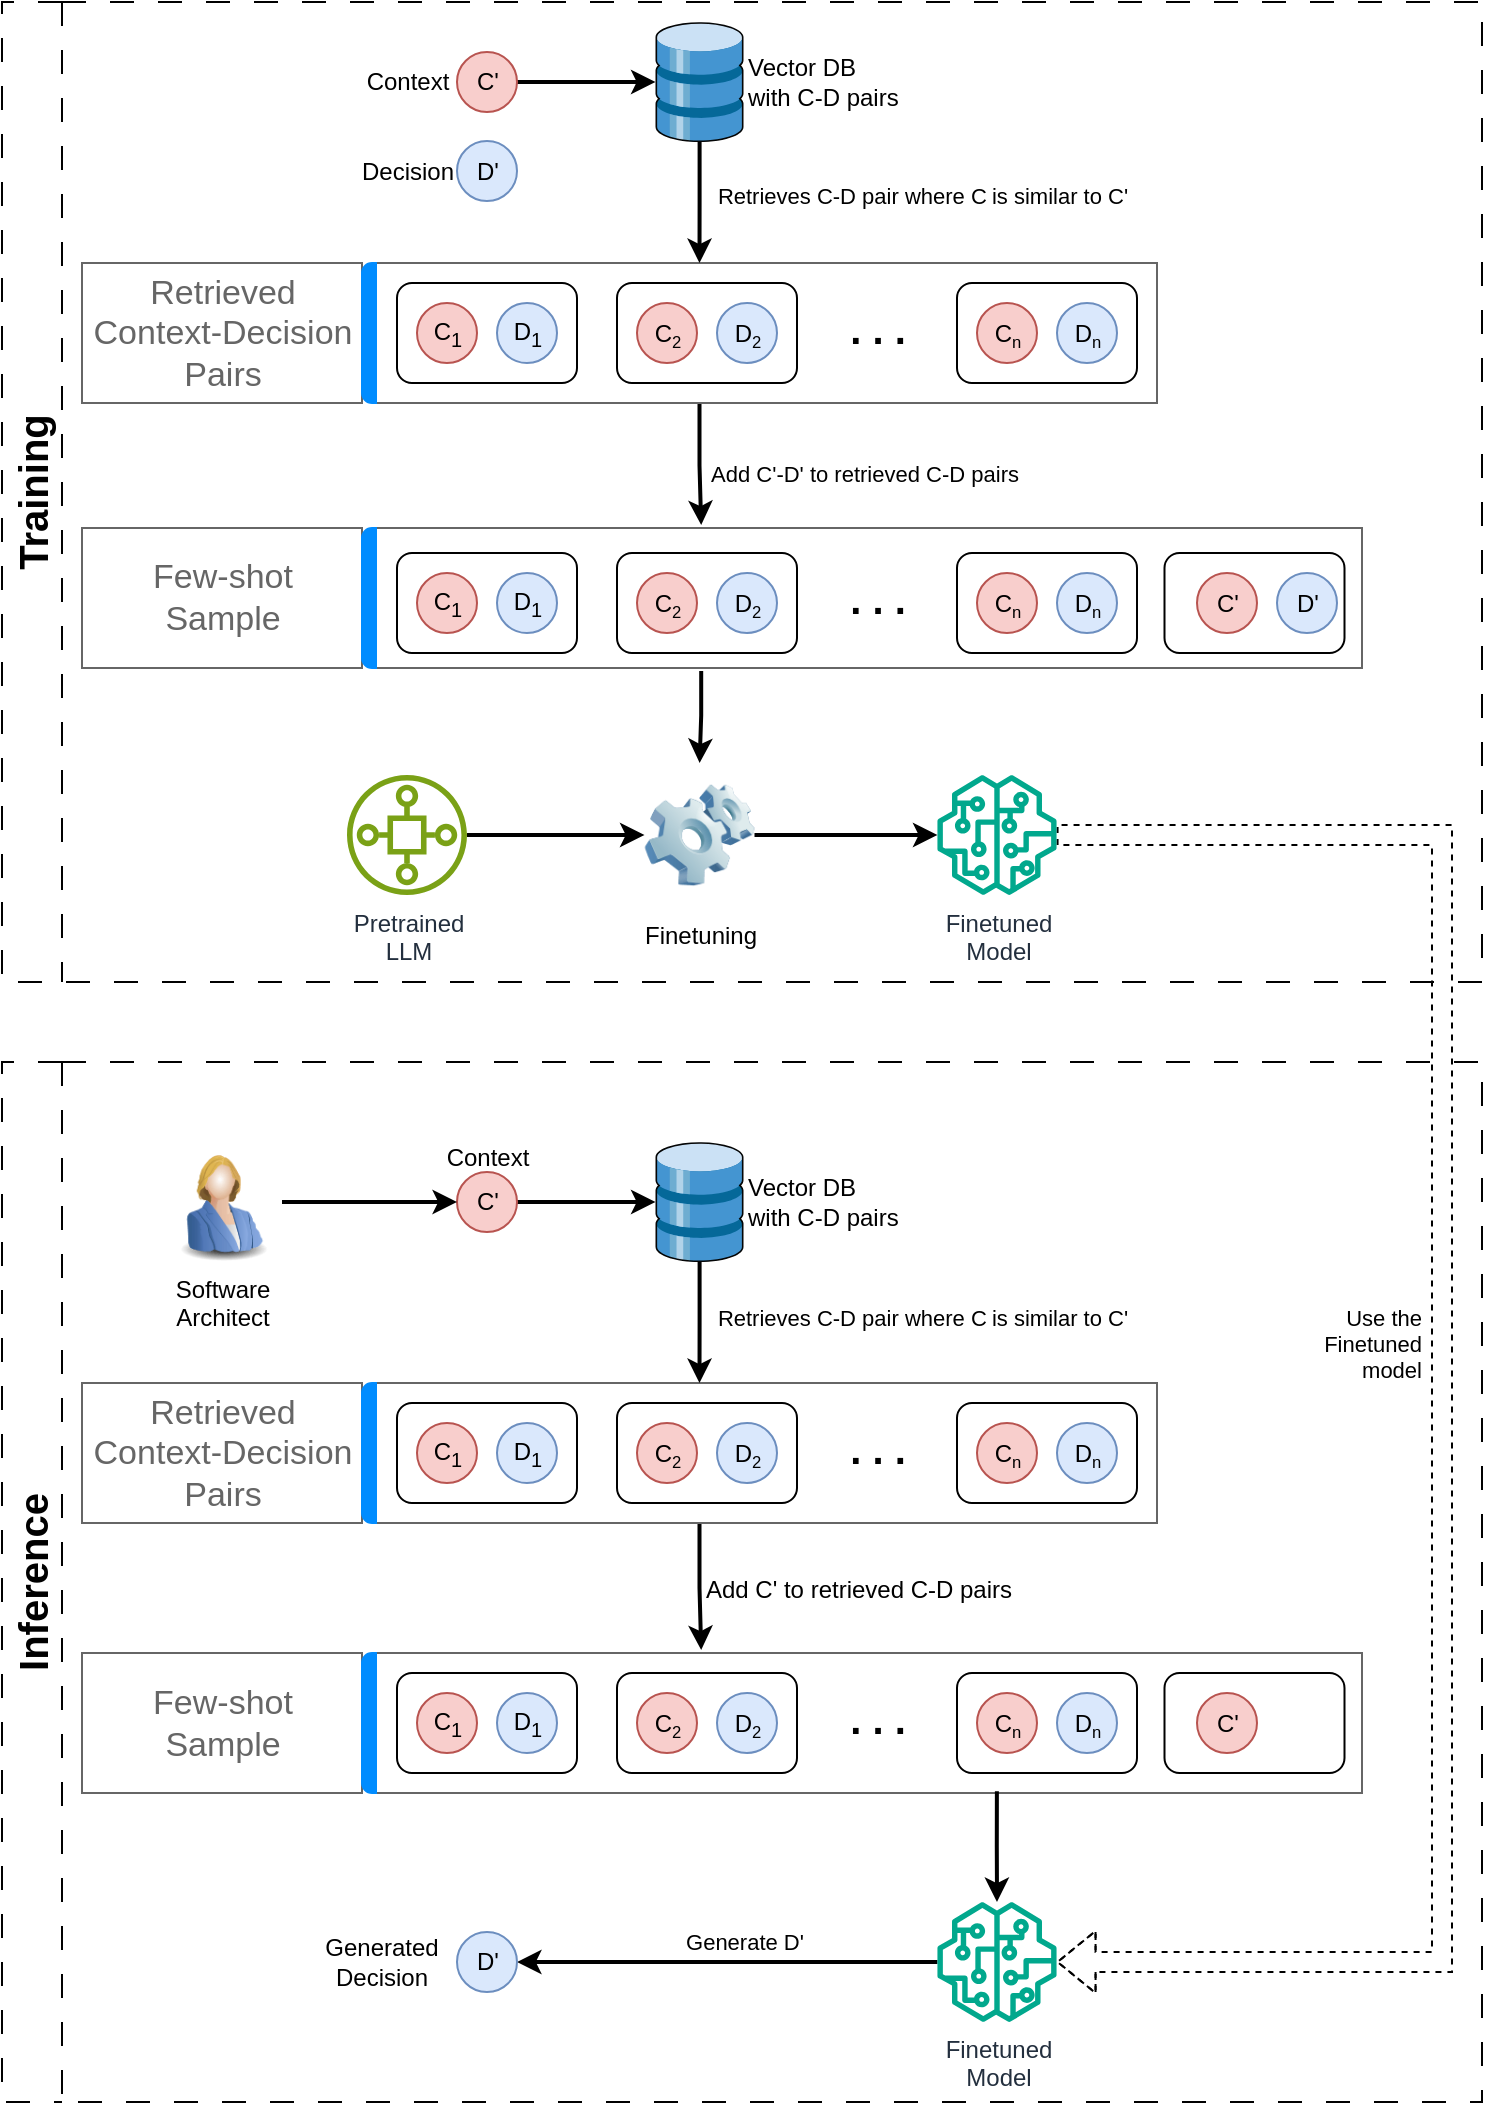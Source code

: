 <mxfile version="24.7.7">
  <diagram name="Page-1" id="MNlM8gOKwM-hDdeUlh_W">
    <mxGraphModel dx="2106" dy="725" grid="1" gridSize="10" guides="1" tooltips="1" connect="1" arrows="1" fold="1" page="1" pageScale="1" pageWidth="850" pageHeight="1100" math="0" shadow="0">
      <root>
        <mxCell id="0" />
        <mxCell id="1" parent="0" />
        <mxCell id="CmMq9HIF_aWhzkodC0nT-4" value="C&lt;sub&gt;1&lt;/sub&gt;" style="ellipse;whiteSpace=wrap;html=1;aspect=fixed;fillColor=#f8cecc;strokeColor=#b85450;" vertex="1" parent="1">
          <mxGeometry x="97.5" y="160.5" width="30" height="30" as="geometry" />
        </mxCell>
        <mxCell id="CmMq9HIF_aWhzkodC0nT-5" value="D&lt;sub&gt;1&lt;/sub&gt;" style="ellipse;whiteSpace=wrap;html=1;aspect=fixed;fillColor=#dae8fc;strokeColor=#6c8ebf;" vertex="1" parent="1">
          <mxGeometry x="137.5" y="160.5" width="30" height="30" as="geometry" />
        </mxCell>
        <mxCell id="CmMq9HIF_aWhzkodC0nT-6" value="" style="rounded=1;whiteSpace=wrap;html=1;fillColor=none;" vertex="1" parent="1">
          <mxGeometry x="87.5" y="150.5" width="90" height="50" as="geometry" />
        </mxCell>
        <mxCell id="CmMq9HIF_aWhzkodC0nT-8" value="C&lt;span style=&quot;font-size: 10px;&quot;&gt;&lt;sub&gt;2&lt;/sub&gt;&lt;/span&gt;" style="ellipse;whiteSpace=wrap;html=1;aspect=fixed;fillColor=#f8cecc;strokeColor=#b85450;" vertex="1" parent="1">
          <mxGeometry x="207.5" y="160.5" width="30" height="30" as="geometry" />
        </mxCell>
        <mxCell id="CmMq9HIF_aWhzkodC0nT-9" value="D&lt;span style=&quot;font-size: 10px;&quot;&gt;&lt;sub&gt;2&lt;/sub&gt;&lt;/span&gt;" style="ellipse;whiteSpace=wrap;html=1;aspect=fixed;fillColor=#dae8fc;strokeColor=#6c8ebf;" vertex="1" parent="1">
          <mxGeometry x="247.5" y="160.5" width="30" height="30" as="geometry" />
        </mxCell>
        <mxCell id="CmMq9HIF_aWhzkodC0nT-10" value="" style="rounded=1;whiteSpace=wrap;html=1;fillColor=none;" vertex="1" parent="1">
          <mxGeometry x="197.5" y="150.5" width="90" height="50" as="geometry" />
        </mxCell>
        <mxCell id="CmMq9HIF_aWhzkodC0nT-11" value="C&lt;span style=&quot;font-size: 10px;&quot;&gt;&lt;sub&gt;n&lt;/sub&gt;&lt;/span&gt;" style="ellipse;whiteSpace=wrap;html=1;aspect=fixed;fillColor=#f8cecc;strokeColor=#b85450;" vertex="1" parent="1">
          <mxGeometry x="377.5" y="160.5" width="30" height="30" as="geometry" />
        </mxCell>
        <mxCell id="CmMq9HIF_aWhzkodC0nT-12" value="D&lt;span style=&quot;font-size: 10px;&quot;&gt;&lt;sub&gt;n&lt;/sub&gt;&lt;/span&gt;" style="ellipse;whiteSpace=wrap;html=1;aspect=fixed;fillColor=#dae8fc;strokeColor=#6c8ebf;" vertex="1" parent="1">
          <mxGeometry x="417.5" y="160.5" width="30" height="30" as="geometry" />
        </mxCell>
        <mxCell id="CmMq9HIF_aWhzkodC0nT-13" value="" style="rounded=1;whiteSpace=wrap;html=1;fillColor=none;" vertex="1" parent="1">
          <mxGeometry x="367.5" y="150.5" width="90" height="50" as="geometry" />
        </mxCell>
        <mxCell id="CmMq9HIF_aWhzkodC0nT-14" value="&lt;font size=&quot;1&quot; style=&quot;&quot;&gt;&lt;b style=&quot;font-size: 20px;&quot;&gt;. . .&lt;/b&gt;&lt;/font&gt;" style="rounded=1;whiteSpace=wrap;html=1;fillColor=none;opacity=0;" vertex="1" parent="1">
          <mxGeometry x="297.5" y="150.5" width="60" height="45" as="geometry" />
        </mxCell>
        <mxCell id="CmMq9HIF_aWhzkodC0nT-70" value="" style="edgeStyle=orthogonalEdgeStyle;rounded=0;orthogonalLoop=1;jettySize=auto;html=1;entryX=0.41;entryY=-0.021;entryDx=0;entryDy=0;entryPerimeter=0;strokeWidth=2;" edge="1" parent="1" source="CmMq9HIF_aWhzkodC0nT-17" target="CmMq9HIF_aWhzkodC0nT-45">
          <mxGeometry relative="1" as="geometry" />
        </mxCell>
        <mxCell id="CmMq9HIF_aWhzkodC0nT-207" value="Add C&#39;-D&#39; to retrieved C-D pairs" style="edgeLabel;html=1;align=center;verticalAlign=middle;resizable=0;points=[];" vertex="1" connectable="0" parent="CmMq9HIF_aWhzkodC0nT-70">
          <mxGeometry x="0.162" relative="1" as="geometry">
            <mxPoint x="81" as="offset" />
          </mxGeometry>
        </mxCell>
        <mxCell id="CmMq9HIF_aWhzkodC0nT-17" value="" style="strokeWidth=1;shadow=0;dashed=0;align=center;html=1;shape=mxgraph.mockup.containers.marginRect2;rectMarginLeft=67;strokeColor=#666666;gradientColor=none;whiteSpace=wrap;fillColor=none;" vertex="1" parent="1">
          <mxGeometry x="10" y="140.5" width="457.5" height="70" as="geometry" />
        </mxCell>
        <mxCell id="CmMq9HIF_aWhzkodC0nT-18" value="Retrieved&lt;div&gt;Context-Decision&lt;/div&gt;&lt;div&gt;Pairs&lt;/div&gt;" style="strokeColor=inherit;fillColor=inherit;gradientColor=inherit;strokeWidth=1;shadow=0;dashed=0;align=center;html=1;shape=mxgraph.mockup.containers.rrect;rSize=0;fontSize=17;fontColor=#666666;" vertex="1" parent="CmMq9HIF_aWhzkodC0nT-17">
          <mxGeometry width="140" height="70" relative="1" as="geometry">
            <mxPoint x="-80" as="offset" />
          </mxGeometry>
        </mxCell>
        <mxCell id="CmMq9HIF_aWhzkodC0nT-21" value="" style="strokeWidth=1;shadow=0;dashed=0;align=center;html=1;shape=mxgraph.mockup.containers.leftButton;rSize=5;strokeColor=#008cff;fillColor=#008cff;resizeHeight=1;movable=0;deletable=0;" vertex="1" parent="CmMq9HIF_aWhzkodC0nT-17">
          <mxGeometry width="7" height="70" relative="1" as="geometry">
            <mxPoint x="60" as="offset" />
          </mxGeometry>
        </mxCell>
        <mxCell id="CmMq9HIF_aWhzkodC0nT-35" value="C&lt;sub&gt;1&lt;/sub&gt;" style="ellipse;whiteSpace=wrap;html=1;aspect=fixed;fillColor=#f8cecc;strokeColor=#b85450;" vertex="1" parent="1">
          <mxGeometry x="97.5" y="295.5" width="30" height="30" as="geometry" />
        </mxCell>
        <mxCell id="CmMq9HIF_aWhzkodC0nT-36" value="D&lt;sub&gt;1&lt;/sub&gt;" style="ellipse;whiteSpace=wrap;html=1;aspect=fixed;fillColor=#dae8fc;strokeColor=#6c8ebf;" vertex="1" parent="1">
          <mxGeometry x="137.5" y="295.5" width="30" height="30" as="geometry" />
        </mxCell>
        <mxCell id="CmMq9HIF_aWhzkodC0nT-37" value="" style="rounded=1;whiteSpace=wrap;html=1;fillColor=none;" vertex="1" parent="1">
          <mxGeometry x="87.5" y="285.5" width="90" height="50" as="geometry" />
        </mxCell>
        <mxCell id="CmMq9HIF_aWhzkodC0nT-38" value="C&lt;span style=&quot;font-size: 10px;&quot;&gt;&lt;sub&gt;2&lt;/sub&gt;&lt;/span&gt;" style="ellipse;whiteSpace=wrap;html=1;aspect=fixed;fillColor=#f8cecc;strokeColor=#b85450;" vertex="1" parent="1">
          <mxGeometry x="207.5" y="295.5" width="30" height="30" as="geometry" />
        </mxCell>
        <mxCell id="CmMq9HIF_aWhzkodC0nT-39" value="D&lt;span style=&quot;font-size: 10px;&quot;&gt;&lt;sub&gt;2&lt;/sub&gt;&lt;/span&gt;" style="ellipse;whiteSpace=wrap;html=1;aspect=fixed;fillColor=#dae8fc;strokeColor=#6c8ebf;" vertex="1" parent="1">
          <mxGeometry x="247.5" y="295.5" width="30" height="30" as="geometry" />
        </mxCell>
        <mxCell id="CmMq9HIF_aWhzkodC0nT-40" value="" style="rounded=1;whiteSpace=wrap;html=1;fillColor=none;" vertex="1" parent="1">
          <mxGeometry x="197.5" y="285.5" width="90" height="50" as="geometry" />
        </mxCell>
        <mxCell id="CmMq9HIF_aWhzkodC0nT-41" value="C&lt;span style=&quot;font-size: 10px;&quot;&gt;&lt;sub&gt;n&lt;/sub&gt;&lt;/span&gt;" style="ellipse;whiteSpace=wrap;html=1;aspect=fixed;fillColor=#f8cecc;strokeColor=#b85450;" vertex="1" parent="1">
          <mxGeometry x="377.5" y="295.5" width="30" height="30" as="geometry" />
        </mxCell>
        <mxCell id="CmMq9HIF_aWhzkodC0nT-42" value="D&lt;span style=&quot;font-size: 10px;&quot;&gt;&lt;sub&gt;n&lt;/sub&gt;&lt;/span&gt;" style="ellipse;whiteSpace=wrap;html=1;aspect=fixed;fillColor=#dae8fc;strokeColor=#6c8ebf;" vertex="1" parent="1">
          <mxGeometry x="417.5" y="295.5" width="30" height="30" as="geometry" />
        </mxCell>
        <mxCell id="CmMq9HIF_aWhzkodC0nT-43" value="" style="rounded=1;whiteSpace=wrap;html=1;fillColor=none;" vertex="1" parent="1">
          <mxGeometry x="367.5" y="285.5" width="90" height="50" as="geometry" />
        </mxCell>
        <mxCell id="CmMq9HIF_aWhzkodC0nT-44" value="&lt;font size=&quot;1&quot; style=&quot;&quot;&gt;&lt;b style=&quot;font-size: 20px;&quot;&gt;. . .&lt;/b&gt;&lt;/font&gt;" style="rounded=1;whiteSpace=wrap;html=1;fillColor=none;opacity=0;" vertex="1" parent="1">
          <mxGeometry x="297.5" y="285.5" width="60" height="45" as="geometry" />
        </mxCell>
        <mxCell id="CmMq9HIF_aWhzkodC0nT-72" value="" style="edgeStyle=orthogonalEdgeStyle;rounded=0;orthogonalLoop=1;jettySize=auto;html=1;exitX=0.41;exitY=1.021;exitDx=0;exitDy=0;exitPerimeter=0;strokeWidth=2;" edge="1" parent="1" source="CmMq9HIF_aWhzkodC0nT-45" target="CmMq9HIF_aWhzkodC0nT-67">
          <mxGeometry relative="1" as="geometry" />
        </mxCell>
        <mxCell id="CmMq9HIF_aWhzkodC0nT-45" value="" style="strokeWidth=1;shadow=0;dashed=0;align=center;html=1;shape=mxgraph.mockup.containers.marginRect2;rectMarginLeft=67;strokeColor=#666666;gradientColor=none;whiteSpace=wrap;fillColor=none;" vertex="1" parent="1">
          <mxGeometry x="10" y="273" width="560" height="70" as="geometry" />
        </mxCell>
        <mxCell id="CmMq9HIF_aWhzkodC0nT-46" value="Few-shot&lt;div&gt;Sample&lt;/div&gt;" style="strokeColor=inherit;fillColor=inherit;gradientColor=inherit;strokeWidth=1;shadow=0;dashed=0;align=center;html=1;shape=mxgraph.mockup.containers.rrect;rSize=0;fontSize=17;fontColor=#666666;" vertex="1" parent="CmMq9HIF_aWhzkodC0nT-45">
          <mxGeometry width="140" height="70" relative="1" as="geometry">
            <mxPoint x="-80" as="offset" />
          </mxGeometry>
        </mxCell>
        <mxCell id="CmMq9HIF_aWhzkodC0nT-47" value="" style="strokeWidth=1;shadow=0;dashed=0;align=center;html=1;shape=mxgraph.mockup.containers.leftButton;rSize=5;strokeColor=#008cff;fillColor=#008cff;resizeHeight=1;movable=0;deletable=0;" vertex="1" parent="CmMq9HIF_aWhzkodC0nT-45">
          <mxGeometry width="7" height="70" relative="1" as="geometry">
            <mxPoint x="60" as="offset" />
          </mxGeometry>
        </mxCell>
        <mxCell id="CmMq9HIF_aWhzkodC0nT-48" value="C&#39;" style="ellipse;whiteSpace=wrap;html=1;aspect=fixed;fillColor=#f8cecc;strokeColor=#b85450;" vertex="1" parent="1">
          <mxGeometry x="487.5" y="295.5" width="30" height="30" as="geometry" />
        </mxCell>
        <mxCell id="CmMq9HIF_aWhzkodC0nT-49" value="D&#39;" style="ellipse;whiteSpace=wrap;html=1;aspect=fixed;fillColor=#dae8fc;strokeColor=#6c8ebf;" vertex="1" parent="1">
          <mxGeometry x="527.5" y="295.5" width="30" height="30" as="geometry" />
        </mxCell>
        <mxCell id="CmMq9HIF_aWhzkodC0nT-68" value="" style="edgeStyle=orthogonalEdgeStyle;rounded=0;orthogonalLoop=1;jettySize=auto;html=1;curved=0;strokeWidth=2;" edge="1" parent="1" source="CmMq9HIF_aWhzkodC0nT-51" target="CmMq9HIF_aWhzkodC0nT-61">
          <mxGeometry relative="1" as="geometry" />
        </mxCell>
        <mxCell id="CmMq9HIF_aWhzkodC0nT-51" value="C&#39;" style="ellipse;whiteSpace=wrap;html=1;aspect=fixed;fillColor=#f8cecc;strokeColor=#b85450;" vertex="1" parent="1">
          <mxGeometry x="117.5" y="35" width="30" height="30" as="geometry" />
        </mxCell>
        <mxCell id="CmMq9HIF_aWhzkodC0nT-52" value="D&#39;" style="ellipse;whiteSpace=wrap;html=1;aspect=fixed;fillColor=#dae8fc;strokeColor=#6c8ebf;" vertex="1" parent="1">
          <mxGeometry x="117.5" y="79.5" width="30" height="30" as="geometry" />
        </mxCell>
        <mxCell id="CmMq9HIF_aWhzkodC0nT-57" value="Context" style="text;strokeColor=none;align=center;fillColor=none;html=1;verticalAlign=middle;whiteSpace=wrap;rounded=0;" vertex="1" parent="1">
          <mxGeometry x="67.5" y="42.25" width="50" height="15.5" as="geometry" />
        </mxCell>
        <mxCell id="CmMq9HIF_aWhzkodC0nT-58" value="Decision" style="text;strokeColor=none;align=center;fillColor=none;html=1;verticalAlign=middle;whiteSpace=wrap;rounded=0;" vertex="1" parent="1">
          <mxGeometry x="62.5" y="84.5" width="60" height="20" as="geometry" />
        </mxCell>
        <mxCell id="CmMq9HIF_aWhzkodC0nT-69" value="" style="edgeStyle=orthogonalEdgeStyle;rounded=0;orthogonalLoop=1;jettySize=auto;html=1;labelPosition=center;verticalLabelPosition=top;align=center;verticalAlign=bottom;strokeWidth=2;" edge="1" parent="1" source="CmMq9HIF_aWhzkodC0nT-61" target="CmMq9HIF_aWhzkodC0nT-17">
          <mxGeometry relative="1" as="geometry" />
        </mxCell>
        <mxCell id="CmMq9HIF_aWhzkodC0nT-205" value="Retrieves C-D&amp;nbsp;pair where C&lt;sub&gt;&amp;nbsp;&lt;/sub&gt;is similar to C&#39;" style="edgeLabel;html=1;align=center;verticalAlign=middle;resizable=0;points=[];" vertex="1" connectable="0" parent="CmMq9HIF_aWhzkodC0nT-69">
          <mxGeometry x="-0.044" relative="1" as="geometry">
            <mxPoint x="111" as="offset" />
          </mxGeometry>
        </mxCell>
        <mxCell id="CmMq9HIF_aWhzkodC0nT-61" value="Vector DB&lt;br&gt;with C-D pairs" style="shadow=0;dashed=0;html=1;labelPosition=right;verticalLabelPosition=middle;verticalAlign=middle;align=left;outlineConnect=0;shape=mxgraph.veeam.3d.datastore;" vertex="1" parent="1">
          <mxGeometry x="216.75" y="20" width="44" height="60" as="geometry" />
        </mxCell>
        <mxCell id="CmMq9HIF_aWhzkodC0nT-71" value="" style="edgeStyle=orthogonalEdgeStyle;rounded=0;orthogonalLoop=1;jettySize=auto;html=1;strokeWidth=2;" edge="1" parent="1" source="CmMq9HIF_aWhzkodC0nT-65" target="CmMq9HIF_aWhzkodC0nT-67">
          <mxGeometry relative="1" as="geometry" />
        </mxCell>
        <mxCell id="CmMq9HIF_aWhzkodC0nT-65" value="Pretrained&lt;div&gt;LLM&lt;/div&gt;" style="sketch=0;outlineConnect=0;fontColor=#232F3E;gradientColor=none;fillColor=#7AA116;strokeColor=none;dashed=0;verticalLabelPosition=bottom;verticalAlign=top;align=center;html=1;fontSize=12;fontStyle=0;aspect=fixed;pointerEvents=1;shape=mxgraph.aws4.iot_sitewise_asset_model;" vertex="1" parent="1">
          <mxGeometry x="62.5" y="396.5" width="60" height="60" as="geometry" />
        </mxCell>
        <mxCell id="CmMq9HIF_aWhzkodC0nT-202" style="edgeStyle=orthogonalEdgeStyle;rounded=0;orthogonalLoop=1;jettySize=auto;html=1;horizontal=1;verticalAlign=middle;dashed=1;curved=1;shape=flexArrow;" edge="1" parent="1" source="CmMq9HIF_aWhzkodC0nT-66" target="CmMq9HIF_aWhzkodC0nT-184">
          <mxGeometry relative="1" as="geometry">
            <Array as="points">
              <mxPoint x="610" y="426.5" />
              <mxPoint x="610" y="990" />
            </Array>
          </mxGeometry>
        </mxCell>
        <mxCell id="CmMq9HIF_aWhzkodC0nT-212" value="Use the&lt;div&gt;Finetuned&lt;/div&gt;&lt;div&gt;model&lt;/div&gt;" style="edgeLabel;html=1;align=right;verticalAlign=middle;resizable=0;points=[];" vertex="1" connectable="0" parent="CmMq9HIF_aWhzkodC0nT-202">
          <mxGeometry x="-0.034" y="1" relative="1" as="geometry">
            <mxPoint x="-11" y="-12" as="offset" />
          </mxGeometry>
        </mxCell>
        <mxCell id="CmMq9HIF_aWhzkodC0nT-66" value="Finetuned&lt;div&gt;Model&lt;/div&gt;" style="sketch=0;outlineConnect=0;fontColor=#232F3E;gradientColor=none;fillColor=#01A88D;strokeColor=none;dashed=0;verticalLabelPosition=bottom;verticalAlign=top;align=center;html=1;fontSize=12;fontStyle=0;aspect=fixed;pointerEvents=1;shape=mxgraph.aws4.sagemaker_model;" vertex="1" parent="1">
          <mxGeometry x="357.5" y="396.5" width="60" height="60" as="geometry" />
        </mxCell>
        <mxCell id="CmMq9HIF_aWhzkodC0nT-73" value="" style="edgeStyle=orthogonalEdgeStyle;rounded=0;orthogonalLoop=1;jettySize=auto;html=1;strokeWidth=2;" edge="1" parent="1" source="CmMq9HIF_aWhzkodC0nT-67" target="CmMq9HIF_aWhzkodC0nT-66">
          <mxGeometry relative="1" as="geometry" />
        </mxCell>
        <mxCell id="CmMq9HIF_aWhzkodC0nT-67" value="Finetuning" style="image;html=1;image=img/lib/clip_art/computers/Software_128x128.png" vertex="1" parent="1">
          <mxGeometry x="211.25" y="390.5" width="55" height="72" as="geometry" />
        </mxCell>
        <mxCell id="CmMq9HIF_aWhzkodC0nT-147" value="C&lt;sub&gt;1&lt;/sub&gt;" style="ellipse;whiteSpace=wrap;html=1;aspect=fixed;fillColor=#f8cecc;strokeColor=#b85450;" vertex="1" parent="1">
          <mxGeometry x="97.5" y="720.5" width="30" height="30" as="geometry" />
        </mxCell>
        <mxCell id="CmMq9HIF_aWhzkodC0nT-148" value="D&lt;sub&gt;1&lt;/sub&gt;" style="ellipse;whiteSpace=wrap;html=1;aspect=fixed;fillColor=#dae8fc;strokeColor=#6c8ebf;" vertex="1" parent="1">
          <mxGeometry x="137.5" y="720.5" width="30" height="30" as="geometry" />
        </mxCell>
        <mxCell id="CmMq9HIF_aWhzkodC0nT-149" value="" style="rounded=1;whiteSpace=wrap;html=1;fillColor=none;" vertex="1" parent="1">
          <mxGeometry x="87.5" y="710.5" width="90" height="50" as="geometry" />
        </mxCell>
        <mxCell id="CmMq9HIF_aWhzkodC0nT-150" value="C&lt;span style=&quot;font-size: 10px;&quot;&gt;&lt;sub&gt;2&lt;/sub&gt;&lt;/span&gt;" style="ellipse;whiteSpace=wrap;html=1;aspect=fixed;fillColor=#f8cecc;strokeColor=#b85450;" vertex="1" parent="1">
          <mxGeometry x="207.5" y="720.5" width="30" height="30" as="geometry" />
        </mxCell>
        <mxCell id="CmMq9HIF_aWhzkodC0nT-151" value="D&lt;span style=&quot;font-size: 10px;&quot;&gt;&lt;sub&gt;2&lt;/sub&gt;&lt;/span&gt;" style="ellipse;whiteSpace=wrap;html=1;aspect=fixed;fillColor=#dae8fc;strokeColor=#6c8ebf;" vertex="1" parent="1">
          <mxGeometry x="247.5" y="720.5" width="30" height="30" as="geometry" />
        </mxCell>
        <mxCell id="CmMq9HIF_aWhzkodC0nT-152" value="" style="rounded=1;whiteSpace=wrap;html=1;fillColor=none;" vertex="1" parent="1">
          <mxGeometry x="197.5" y="710.5" width="90" height="50" as="geometry" />
        </mxCell>
        <mxCell id="CmMq9HIF_aWhzkodC0nT-153" value="C&lt;span style=&quot;font-size: 10px;&quot;&gt;&lt;sub&gt;n&lt;/sub&gt;&lt;/span&gt;" style="ellipse;whiteSpace=wrap;html=1;aspect=fixed;fillColor=#f8cecc;strokeColor=#b85450;" vertex="1" parent="1">
          <mxGeometry x="377.5" y="720.5" width="30" height="30" as="geometry" />
        </mxCell>
        <mxCell id="CmMq9HIF_aWhzkodC0nT-154" value="D&lt;span style=&quot;font-size: 10px;&quot;&gt;&lt;sub&gt;n&lt;/sub&gt;&lt;/span&gt;" style="ellipse;whiteSpace=wrap;html=1;aspect=fixed;fillColor=#dae8fc;strokeColor=#6c8ebf;" vertex="1" parent="1">
          <mxGeometry x="417.5" y="720.5" width="30" height="30" as="geometry" />
        </mxCell>
        <mxCell id="CmMq9HIF_aWhzkodC0nT-155" value="" style="rounded=1;whiteSpace=wrap;html=1;fillColor=none;" vertex="1" parent="1">
          <mxGeometry x="367.5" y="710.5" width="90" height="50" as="geometry" />
        </mxCell>
        <mxCell id="CmMq9HIF_aWhzkodC0nT-156" value="&lt;font size=&quot;1&quot; style=&quot;&quot;&gt;&lt;b style=&quot;font-size: 20px;&quot;&gt;. . .&lt;/b&gt;&lt;/font&gt;" style="rounded=1;whiteSpace=wrap;html=1;fillColor=none;opacity=0;" vertex="1" parent="1">
          <mxGeometry x="297.5" y="710.5" width="60" height="45" as="geometry" />
        </mxCell>
        <mxCell id="CmMq9HIF_aWhzkodC0nT-157" value="" style="edgeStyle=orthogonalEdgeStyle;rounded=0;orthogonalLoop=1;jettySize=auto;html=1;entryX=0.41;entryY=-0.021;entryDx=0;entryDy=0;entryPerimeter=0;strokeWidth=2;" edge="1" parent="1" source="CmMq9HIF_aWhzkodC0nT-158" target="CmMq9HIF_aWhzkodC0nT-171">
          <mxGeometry relative="1" as="geometry" />
        </mxCell>
        <mxCell id="CmMq9HIF_aWhzkodC0nT-158" value="" style="strokeWidth=1;shadow=0;dashed=0;align=center;html=1;shape=mxgraph.mockup.containers.marginRect2;rectMarginLeft=67;strokeColor=#666666;gradientColor=none;whiteSpace=wrap;fillColor=none;" vertex="1" parent="1">
          <mxGeometry x="10" y="700.5" width="457.5" height="70" as="geometry" />
        </mxCell>
        <mxCell id="CmMq9HIF_aWhzkodC0nT-159" value="Retrieved&lt;div&gt;Context-Decision&lt;/div&gt;&lt;div&gt;Pairs&lt;/div&gt;" style="strokeColor=inherit;fillColor=inherit;gradientColor=inherit;strokeWidth=1;shadow=0;dashed=0;align=center;html=1;shape=mxgraph.mockup.containers.rrect;rSize=0;fontSize=17;fontColor=#666666;" vertex="1" parent="CmMq9HIF_aWhzkodC0nT-158">
          <mxGeometry width="140" height="70" relative="1" as="geometry">
            <mxPoint x="-80" as="offset" />
          </mxGeometry>
        </mxCell>
        <mxCell id="CmMq9HIF_aWhzkodC0nT-160" value="" style="strokeWidth=1;shadow=0;dashed=0;align=center;html=1;shape=mxgraph.mockup.containers.leftButton;rSize=5;strokeColor=#008cff;fillColor=#008cff;resizeHeight=1;movable=0;deletable=0;" vertex="1" parent="CmMq9HIF_aWhzkodC0nT-158">
          <mxGeometry width="7" height="70" relative="1" as="geometry">
            <mxPoint x="60" as="offset" />
          </mxGeometry>
        </mxCell>
        <mxCell id="CmMq9HIF_aWhzkodC0nT-161" value="C&lt;sub&gt;1&lt;/sub&gt;" style="ellipse;whiteSpace=wrap;html=1;aspect=fixed;fillColor=#f8cecc;strokeColor=#b85450;" vertex="1" parent="1">
          <mxGeometry x="97.5" y="855.5" width="30" height="30" as="geometry" />
        </mxCell>
        <mxCell id="CmMq9HIF_aWhzkodC0nT-162" value="D&lt;sub&gt;1&lt;/sub&gt;" style="ellipse;whiteSpace=wrap;html=1;aspect=fixed;fillColor=#dae8fc;strokeColor=#6c8ebf;" vertex="1" parent="1">
          <mxGeometry x="137.5" y="855.5" width="30" height="30" as="geometry" />
        </mxCell>
        <mxCell id="CmMq9HIF_aWhzkodC0nT-163" value="" style="rounded=1;whiteSpace=wrap;html=1;fillColor=none;" vertex="1" parent="1">
          <mxGeometry x="87.5" y="845.5" width="90" height="50" as="geometry" />
        </mxCell>
        <mxCell id="CmMq9HIF_aWhzkodC0nT-164" value="C&lt;span style=&quot;font-size: 10px;&quot;&gt;&lt;sub&gt;2&lt;/sub&gt;&lt;/span&gt;" style="ellipse;whiteSpace=wrap;html=1;aspect=fixed;fillColor=#f8cecc;strokeColor=#b85450;" vertex="1" parent="1">
          <mxGeometry x="207.5" y="855.5" width="30" height="30" as="geometry" />
        </mxCell>
        <mxCell id="CmMq9HIF_aWhzkodC0nT-165" value="D&lt;span style=&quot;font-size: 10px;&quot;&gt;&lt;sub&gt;2&lt;/sub&gt;&lt;/span&gt;" style="ellipse;whiteSpace=wrap;html=1;aspect=fixed;fillColor=#dae8fc;strokeColor=#6c8ebf;" vertex="1" parent="1">
          <mxGeometry x="247.5" y="855.5" width="30" height="30" as="geometry" />
        </mxCell>
        <mxCell id="CmMq9HIF_aWhzkodC0nT-166" value="" style="rounded=1;whiteSpace=wrap;html=1;fillColor=none;" vertex="1" parent="1">
          <mxGeometry x="197.5" y="845.5" width="90" height="50" as="geometry" />
        </mxCell>
        <mxCell id="CmMq9HIF_aWhzkodC0nT-167" value="C&lt;span style=&quot;font-size: 10px;&quot;&gt;&lt;sub&gt;n&lt;/sub&gt;&lt;/span&gt;" style="ellipse;whiteSpace=wrap;html=1;aspect=fixed;fillColor=#f8cecc;strokeColor=#b85450;" vertex="1" parent="1">
          <mxGeometry x="377.5" y="855.5" width="30" height="30" as="geometry" />
        </mxCell>
        <mxCell id="CmMq9HIF_aWhzkodC0nT-168" value="D&lt;span style=&quot;font-size: 10px;&quot;&gt;&lt;sub&gt;n&lt;/sub&gt;&lt;/span&gt;" style="ellipse;whiteSpace=wrap;html=1;aspect=fixed;fillColor=#dae8fc;strokeColor=#6c8ebf;" vertex="1" parent="1">
          <mxGeometry x="417.5" y="855.5" width="30" height="30" as="geometry" />
        </mxCell>
        <mxCell id="CmMq9HIF_aWhzkodC0nT-169" value="" style="rounded=1;whiteSpace=wrap;html=1;fillColor=none;" vertex="1" parent="1">
          <mxGeometry x="367.5" y="845.5" width="90" height="50" as="geometry" />
        </mxCell>
        <mxCell id="CmMq9HIF_aWhzkodC0nT-170" value="&lt;font size=&quot;1&quot; style=&quot;&quot;&gt;&lt;b style=&quot;font-size: 20px;&quot;&gt;. . .&lt;/b&gt;&lt;/font&gt;" style="rounded=1;whiteSpace=wrap;html=1;fillColor=none;opacity=0;" vertex="1" parent="1">
          <mxGeometry x="297.5" y="845.5" width="60" height="45" as="geometry" />
        </mxCell>
        <mxCell id="CmMq9HIF_aWhzkodC0nT-174" value="C&#39;" style="ellipse;whiteSpace=wrap;html=1;aspect=fixed;fillColor=#f8cecc;strokeColor=#b85450;" vertex="1" parent="1">
          <mxGeometry x="487.5" y="855.5" width="30" height="30" as="geometry" />
        </mxCell>
        <mxCell id="CmMq9HIF_aWhzkodC0nT-177" value="" style="edgeStyle=orthogonalEdgeStyle;rounded=0;orthogonalLoop=1;jettySize=auto;html=1;strokeWidth=2;" edge="1" parent="1" source="CmMq9HIF_aWhzkodC0nT-178" target="CmMq9HIF_aWhzkodC0nT-183">
          <mxGeometry relative="1" as="geometry" />
        </mxCell>
        <mxCell id="CmMq9HIF_aWhzkodC0nT-178" value="C&#39;" style="ellipse;whiteSpace=wrap;html=1;aspect=fixed;fillColor=#f8cecc;strokeColor=#b85450;" vertex="1" parent="1">
          <mxGeometry x="117.5" y="595" width="30" height="30" as="geometry" />
        </mxCell>
        <mxCell id="CmMq9HIF_aWhzkodC0nT-180" value="Context" style="text;strokeColor=none;align=center;fillColor=none;html=1;verticalAlign=middle;whiteSpace=wrap;rounded=0;" vertex="1" parent="1">
          <mxGeometry x="107.5" y="580" width="50" height="15.5" as="geometry" />
        </mxCell>
        <mxCell id="CmMq9HIF_aWhzkodC0nT-182" value="" style="edgeStyle=orthogonalEdgeStyle;rounded=0;orthogonalLoop=1;jettySize=auto;html=1;strokeWidth=2;" edge="1" parent="1" source="CmMq9HIF_aWhzkodC0nT-183" target="CmMq9HIF_aWhzkodC0nT-158">
          <mxGeometry relative="1" as="geometry" />
        </mxCell>
        <mxCell id="CmMq9HIF_aWhzkodC0nT-183" value="Vector DB&lt;br&gt;with C-D pairs" style="shadow=0;dashed=0;html=1;labelPosition=right;verticalLabelPosition=middle;verticalAlign=middle;align=left;outlineConnect=0;shape=mxgraph.veeam.3d.datastore;" vertex="1" parent="1">
          <mxGeometry x="216.75" y="580" width="44" height="60" as="geometry" />
        </mxCell>
        <mxCell id="CmMq9HIF_aWhzkodC0nT-191" style="edgeStyle=orthogonalEdgeStyle;rounded=0;orthogonalLoop=1;jettySize=auto;html=1;entryX=1;entryY=0.5;entryDx=0;entryDy=0;strokeWidth=2;" edge="1" parent="1" source="CmMq9HIF_aWhzkodC0nT-184" target="CmMq9HIF_aWhzkodC0nT-186">
          <mxGeometry relative="1" as="geometry" />
        </mxCell>
        <mxCell id="CmMq9HIF_aWhzkodC0nT-211" value="Generate D&#39;" style="edgeLabel;html=1;align=center;verticalAlign=middle;resizable=0;points=[];" vertex="1" connectable="0" parent="CmMq9HIF_aWhzkodC0nT-191">
          <mxGeometry x="-0.086" relative="1" as="geometry">
            <mxPoint x="-1" y="-10" as="offset" />
          </mxGeometry>
        </mxCell>
        <mxCell id="CmMq9HIF_aWhzkodC0nT-186" value="D&#39;" style="ellipse;whiteSpace=wrap;html=1;aspect=fixed;fillColor=#dae8fc;strokeColor=#6c8ebf;" vertex="1" parent="1">
          <mxGeometry x="117.5" y="975" width="30" height="30" as="geometry" />
        </mxCell>
        <mxCell id="CmMq9HIF_aWhzkodC0nT-187" value="Generated&lt;div&gt;Decision&lt;/div&gt;" style="text;strokeColor=none;align=center;fillColor=none;html=1;verticalAlign=middle;whiteSpace=wrap;rounded=0;" vertex="1" parent="1">
          <mxGeometry x="50" y="980" width="60" height="20" as="geometry" />
        </mxCell>
        <mxCell id="CmMq9HIF_aWhzkodC0nT-196" style="edgeStyle=orthogonalEdgeStyle;rounded=0;orthogonalLoop=1;jettySize=auto;html=1;entryX=0;entryY=0.5;entryDx=0;entryDy=0;strokeWidth=2;" edge="1" parent="1" source="CmMq9HIF_aWhzkodC0nT-193" target="CmMq9HIF_aWhzkodC0nT-178">
          <mxGeometry relative="1" as="geometry" />
        </mxCell>
        <mxCell id="CmMq9HIF_aWhzkodC0nT-193" value="Software&lt;div&gt;Architect&lt;/div&gt;" style="image;html=1;image=img/lib/clip_art/people/Suit_Woman_Blue_128x128.png" vertex="1" parent="1">
          <mxGeometry x="-30" y="580" width="60" height="60" as="geometry" />
        </mxCell>
        <mxCell id="CmMq9HIF_aWhzkodC0nT-203" value="&lt;font style=&quot;font-size: 20px;&quot;&gt;Training&lt;/font&gt;" style="swimlane;horizontal=0;whiteSpace=wrap;html=1;dashed=1;dashPattern=12 12;startSize=30;" vertex="1" parent="1">
          <mxGeometry x="-110" y="10" width="740" height="490" as="geometry" />
        </mxCell>
        <mxCell id="CmMq9HIF_aWhzkodC0nT-50" value="" style="rounded=1;whiteSpace=wrap;html=1;fillColor=none;" vertex="1" parent="CmMq9HIF_aWhzkodC0nT-203">
          <mxGeometry x="581.25" y="275.5" width="90" height="50" as="geometry" />
        </mxCell>
        <mxCell id="CmMq9HIF_aWhzkodC0nT-204" value="&lt;font style=&quot;font-size: 20px;&quot;&gt;Inference&lt;/font&gt;" style="swimlane;horizontal=0;whiteSpace=wrap;html=1;dashed=1;dashPattern=12 12;startSize=30;" vertex="1" parent="1">
          <mxGeometry x="-110" y="540" width="740" height="520" as="geometry" />
        </mxCell>
        <mxCell id="CmMq9HIF_aWhzkodC0nT-209" value="Retrieves C-D&amp;nbsp;pair where C&lt;sub&gt;&amp;nbsp;&lt;/sub&gt;is similar to C&#39;" style="edgeLabel;html=1;align=center;verticalAlign=middle;resizable=0;points=[];" vertex="1" connectable="0" parent="CmMq9HIF_aWhzkodC0nT-204">
          <mxGeometry x="460" y="130" as="geometry" />
        </mxCell>
        <mxCell id="CmMq9HIF_aWhzkodC0nT-171" value="" style="strokeWidth=1;shadow=0;dashed=0;align=center;html=1;shape=mxgraph.mockup.containers.marginRect2;rectMarginLeft=67;strokeColor=#666666;gradientColor=none;whiteSpace=wrap;fillColor=none;" vertex="1" parent="CmMq9HIF_aWhzkodC0nT-204">
          <mxGeometry x="120" y="295.5" width="560" height="70" as="geometry" />
        </mxCell>
        <mxCell id="CmMq9HIF_aWhzkodC0nT-172" value="Few-shot&lt;div&gt;Sample&lt;/div&gt;" style="strokeColor=inherit;fillColor=inherit;gradientColor=inherit;strokeWidth=1;shadow=0;dashed=0;align=center;html=1;shape=mxgraph.mockup.containers.rrect;rSize=0;fontSize=17;fontColor=#666666;" vertex="1" parent="CmMq9HIF_aWhzkodC0nT-171">
          <mxGeometry width="140" height="70" relative="1" as="geometry">
            <mxPoint x="-80" as="offset" />
          </mxGeometry>
        </mxCell>
        <mxCell id="CmMq9HIF_aWhzkodC0nT-173" value="" style="strokeWidth=1;shadow=0;dashed=0;align=center;html=1;shape=mxgraph.mockup.containers.leftButton;rSize=5;strokeColor=#008cff;fillColor=#008cff;resizeHeight=1;movable=0;deletable=0;" vertex="1" parent="CmMq9HIF_aWhzkodC0nT-171">
          <mxGeometry width="7" height="70" relative="1" as="geometry">
            <mxPoint x="60" as="offset" />
          </mxGeometry>
        </mxCell>
        <mxCell id="CmMq9HIF_aWhzkodC0nT-176" value="" style="rounded=1;whiteSpace=wrap;html=1;fillColor=none;" vertex="1" parent="CmMq9HIF_aWhzkodC0nT-171">
          <mxGeometry x="461.25" y="10" width="90" height="50" as="geometry" />
        </mxCell>
        <mxCell id="CmMq9HIF_aWhzkodC0nT-184" value="Finetuned&lt;div&gt;Model&lt;/div&gt;" style="sketch=0;outlineConnect=0;fontColor=#232F3E;gradientColor=none;fillColor=#01A88D;strokeColor=none;dashed=0;verticalLabelPosition=bottom;verticalAlign=top;align=center;html=1;fontSize=12;fontStyle=0;aspect=fixed;pointerEvents=1;shape=mxgraph.aws4.sagemaker_model;" vertex="1" parent="CmMq9HIF_aWhzkodC0nT-204">
          <mxGeometry x="467.5" y="420" width="60" height="60" as="geometry" />
        </mxCell>
        <mxCell id="CmMq9HIF_aWhzkodC0nT-188" style="edgeStyle=orthogonalEdgeStyle;rounded=0;orthogonalLoop=1;jettySize=auto;html=1;exitX=0.674;exitY=0.988;exitDx=0;exitDy=0;exitPerimeter=0;strokeWidth=2;" edge="1" parent="CmMq9HIF_aWhzkodC0nT-204" source="CmMq9HIF_aWhzkodC0nT-171" target="CmMq9HIF_aWhzkodC0nT-184">
          <mxGeometry relative="1" as="geometry">
            <mxPoint x="490" y="366" as="sourcePoint" />
          </mxGeometry>
        </mxCell>
        <mxCell id="CmMq9HIF_aWhzkodC0nT-210" value="Add C&#39; to retrieved C-D pairs" style="text;whiteSpace=wrap;html=1;" vertex="1" parent="CmMq9HIF_aWhzkodC0nT-204">
          <mxGeometry x="350" y="250" width="200" height="40" as="geometry" />
        </mxCell>
      </root>
    </mxGraphModel>
  </diagram>
</mxfile>
